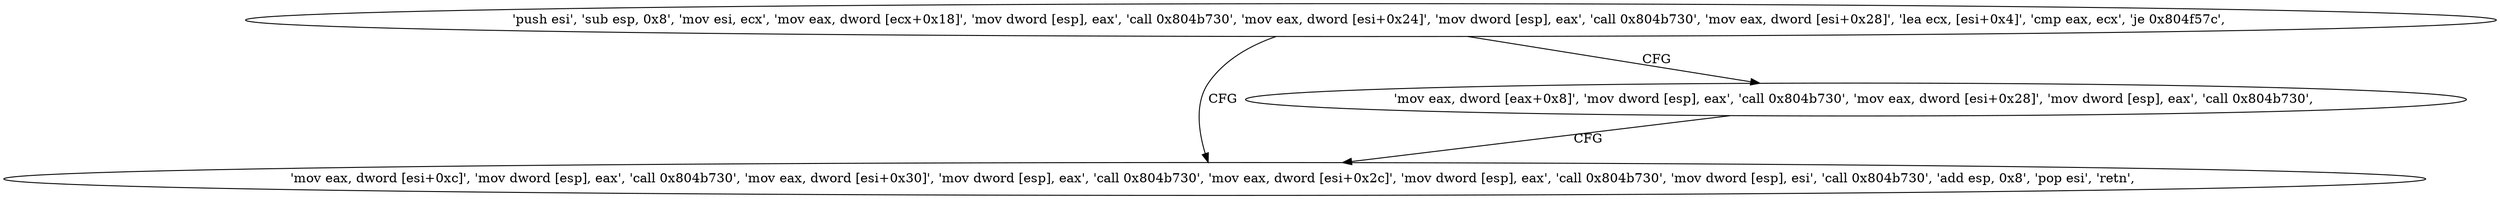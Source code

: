 digraph "func" {
"134542656" [label = "'push esi', 'sub esp, 0x8', 'mov esi, ecx', 'mov eax, dword [ecx+0x18]', 'mov dword [esp], eax', 'call 0x804b730', 'mov eax, dword [esi+0x24]', 'mov dword [esp], eax', 'call 0x804b730', 'mov eax, dword [esi+0x28]', 'lea ecx, [esi+0x4]', 'cmp eax, ecx', 'je 0x804f57c', " ]
"134542716" [label = "'mov eax, dword [esi+0xc]', 'mov dword [esp], eax', 'call 0x804b730', 'mov eax, dword [esi+0x30]', 'mov dword [esp], eax', 'call 0x804b730', 'mov eax, dword [esi+0x2c]', 'mov dword [esp], eax', 'call 0x804b730', 'mov dword [esp], esi', 'call 0x804b730', 'add esp, 0x8', 'pop esi', 'retn', " ]
"134542694" [label = "'mov eax, dword [eax+0x8]', 'mov dword [esp], eax', 'call 0x804b730', 'mov eax, dword [esi+0x28]', 'mov dword [esp], eax', 'call 0x804b730', " ]
"134542656" -> "134542716" [ label = "CFG" ]
"134542656" -> "134542694" [ label = "CFG" ]
"134542694" -> "134542716" [ label = "CFG" ]
}
